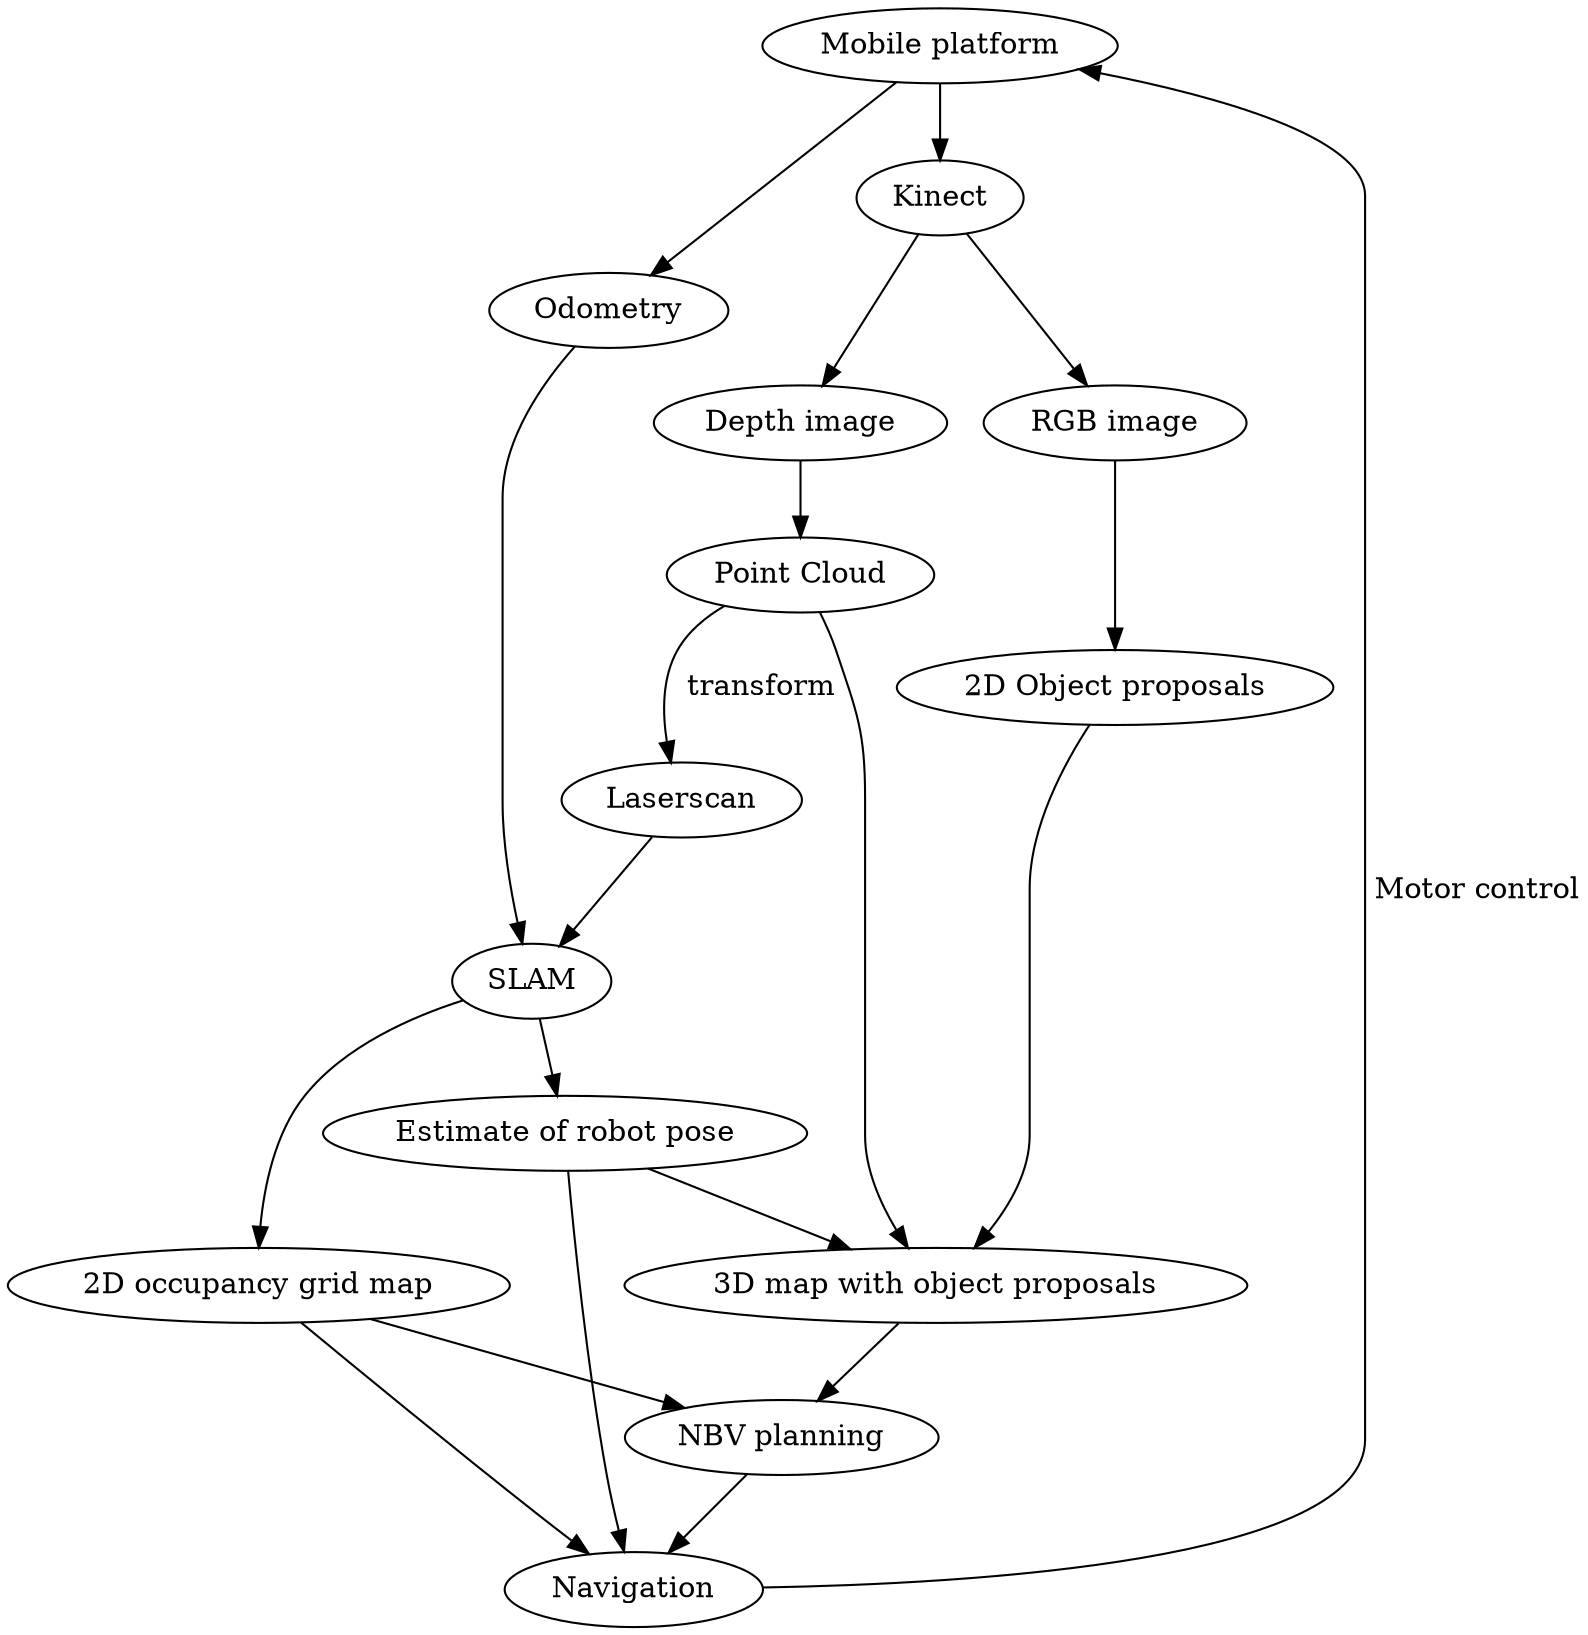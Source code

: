 digraph G {
  graph [ dpi = 300 ];
	"Mobile platform" -> "Kinect"
	"Mobile platform" -> "Odometry"
	"Kinect" -> "RGB image"
	"Kinect" -> "Depth image"
	"Odometry" -> "SLAM"
	"Depth image" -> "Point Cloud"
	"Point Cloud" -> "Laserscan" [label = " transform"]
	"Point Cloud" -> "3D map with object proposals"
	"Laserscan" -> "SLAM"
	"RGB image" -> "2D Object proposals"
	"SLAM" -> "2D occupancy grid map"
	"SLAM" -> "Estimate of robot pose"
	"2D Object proposals" -> "3D map with object proposals"
	"Estimate of robot pose" -> "3D map with object proposals"
	"3D map with object proposals" -> "NBV planning"
	"2D occupancy grid map" -> "NBV planning"
	"NBV planning" -> "Navigation"
	"2D occupancy grid map" -> "Navigation"
	"Estimate of robot pose" -> "Navigation"
	"Navigation" -> "Mobile platform" [label = " Motor control"]
}
